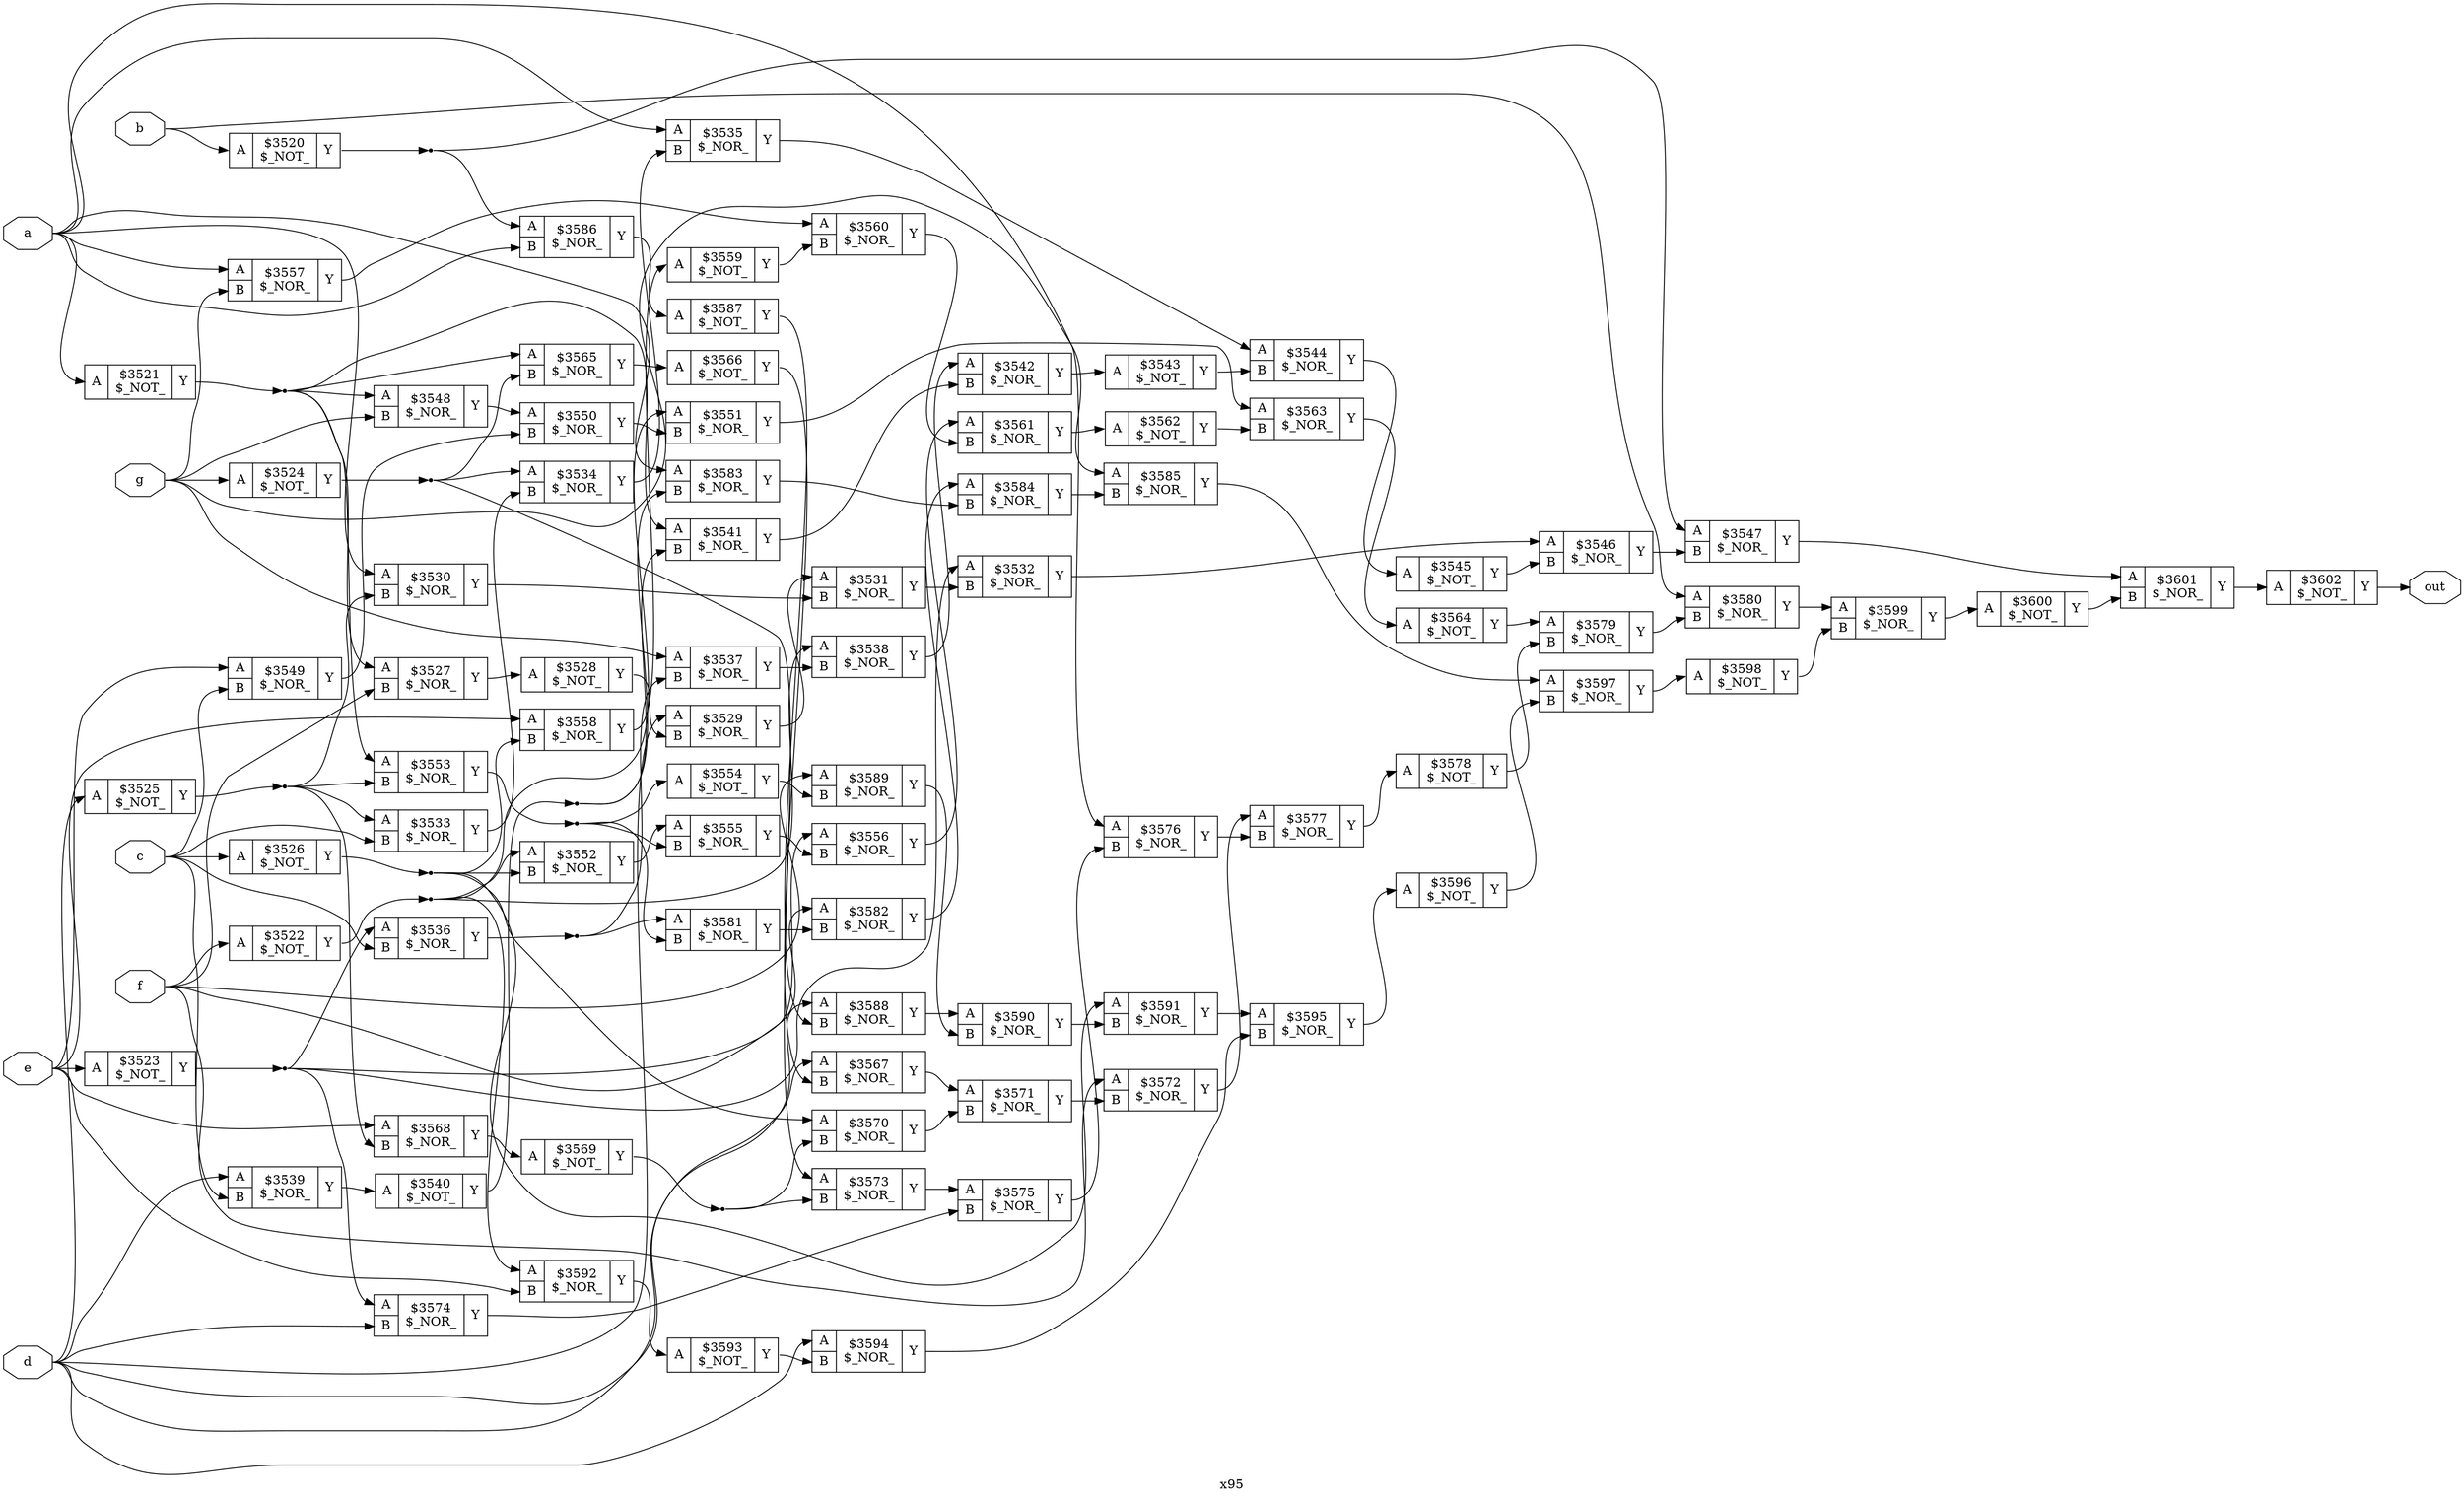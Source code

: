 digraph "x95" {
label="x95";
rankdir="LR";
remincross=true;
n83 [ shape=octagon, label="a", color="black", fontcolor="black" ];
n84 [ shape=octagon, label="b", color="black", fontcolor="black" ];
n85 [ shape=octagon, label="c", color="black", fontcolor="black" ];
n86 [ shape=octagon, label="d", color="black", fontcolor="black" ];
n87 [ shape=octagon, label="e", color="black", fontcolor="black" ];
n88 [ shape=octagon, label="f", color="black", fontcolor="black" ];
n89 [ shape=octagon, label="g", color="black", fontcolor="black" ];
n90 [ shape=octagon, label="out", color="black", fontcolor="black" ];
c93 [ shape=record, label="{{<p91> A}|$3520\n$_NOT_|{<p92> Y}}" ];
c94 [ shape=record, label="{{<p91> A}|$3521\n$_NOT_|{<p92> Y}}" ];
c95 [ shape=record, label="{{<p91> A}|$3522\n$_NOT_|{<p92> Y}}" ];
c96 [ shape=record, label="{{<p91> A}|$3523\n$_NOT_|{<p92> Y}}" ];
c97 [ shape=record, label="{{<p91> A}|$3524\n$_NOT_|{<p92> Y}}" ];
c98 [ shape=record, label="{{<p91> A}|$3525\n$_NOT_|{<p92> Y}}" ];
c99 [ shape=record, label="{{<p91> A}|$3526\n$_NOT_|{<p92> Y}}" ];
c101 [ shape=record, label="{{<p91> A|<p100> B}|$3527\n$_NOR_|{<p92> Y}}" ];
c102 [ shape=record, label="{{<p91> A}|$3528\n$_NOT_|{<p92> Y}}" ];
c103 [ shape=record, label="{{<p91> A|<p100> B}|$3529\n$_NOR_|{<p92> Y}}" ];
c104 [ shape=record, label="{{<p91> A|<p100> B}|$3530\n$_NOR_|{<p92> Y}}" ];
c105 [ shape=record, label="{{<p91> A|<p100> B}|$3531\n$_NOR_|{<p92> Y}}" ];
c106 [ shape=record, label="{{<p91> A|<p100> B}|$3532\n$_NOR_|{<p92> Y}}" ];
c107 [ shape=record, label="{{<p91> A|<p100> B}|$3533\n$_NOR_|{<p92> Y}}" ];
c108 [ shape=record, label="{{<p91> A|<p100> B}|$3534\n$_NOR_|{<p92> Y}}" ];
c109 [ shape=record, label="{{<p91> A|<p100> B}|$3535\n$_NOR_|{<p92> Y}}" ];
c110 [ shape=record, label="{{<p91> A|<p100> B}|$3536\n$_NOR_|{<p92> Y}}" ];
c111 [ shape=record, label="{{<p91> A|<p100> B}|$3537\n$_NOR_|{<p92> Y}}" ];
c112 [ shape=record, label="{{<p91> A|<p100> B}|$3538\n$_NOR_|{<p92> Y}}" ];
c113 [ shape=record, label="{{<p91> A|<p100> B}|$3539\n$_NOR_|{<p92> Y}}" ];
c114 [ shape=record, label="{{<p91> A}|$3540\n$_NOT_|{<p92> Y}}" ];
c115 [ shape=record, label="{{<p91> A|<p100> B}|$3541\n$_NOR_|{<p92> Y}}" ];
c116 [ shape=record, label="{{<p91> A|<p100> B}|$3542\n$_NOR_|{<p92> Y}}" ];
c117 [ shape=record, label="{{<p91> A}|$3543\n$_NOT_|{<p92> Y}}" ];
c118 [ shape=record, label="{{<p91> A|<p100> B}|$3544\n$_NOR_|{<p92> Y}}" ];
c119 [ shape=record, label="{{<p91> A}|$3545\n$_NOT_|{<p92> Y}}" ];
c120 [ shape=record, label="{{<p91> A|<p100> B}|$3546\n$_NOR_|{<p92> Y}}" ];
c121 [ shape=record, label="{{<p91> A|<p100> B}|$3547\n$_NOR_|{<p92> Y}}" ];
c122 [ shape=record, label="{{<p91> A|<p100> B}|$3548\n$_NOR_|{<p92> Y}}" ];
c123 [ shape=record, label="{{<p91> A|<p100> B}|$3549\n$_NOR_|{<p92> Y}}" ];
c124 [ shape=record, label="{{<p91> A|<p100> B}|$3550\n$_NOR_|{<p92> Y}}" ];
c125 [ shape=record, label="{{<p91> A|<p100> B}|$3551\n$_NOR_|{<p92> Y}}" ];
c126 [ shape=record, label="{{<p91> A|<p100> B}|$3552\n$_NOR_|{<p92> Y}}" ];
c127 [ shape=record, label="{{<p91> A|<p100> B}|$3553\n$_NOR_|{<p92> Y}}" ];
c128 [ shape=record, label="{{<p91> A}|$3554\n$_NOT_|{<p92> Y}}" ];
c129 [ shape=record, label="{{<p91> A|<p100> B}|$3555\n$_NOR_|{<p92> Y}}" ];
c130 [ shape=record, label="{{<p91> A|<p100> B}|$3556\n$_NOR_|{<p92> Y}}" ];
c131 [ shape=record, label="{{<p91> A|<p100> B}|$3557\n$_NOR_|{<p92> Y}}" ];
c132 [ shape=record, label="{{<p91> A|<p100> B}|$3558\n$_NOR_|{<p92> Y}}" ];
c133 [ shape=record, label="{{<p91> A}|$3559\n$_NOT_|{<p92> Y}}" ];
c134 [ shape=record, label="{{<p91> A|<p100> B}|$3560\n$_NOR_|{<p92> Y}}" ];
c135 [ shape=record, label="{{<p91> A|<p100> B}|$3561\n$_NOR_|{<p92> Y}}" ];
c136 [ shape=record, label="{{<p91> A}|$3562\n$_NOT_|{<p92> Y}}" ];
c137 [ shape=record, label="{{<p91> A|<p100> B}|$3563\n$_NOR_|{<p92> Y}}" ];
c138 [ shape=record, label="{{<p91> A}|$3564\n$_NOT_|{<p92> Y}}" ];
c139 [ shape=record, label="{{<p91> A|<p100> B}|$3565\n$_NOR_|{<p92> Y}}" ];
c140 [ shape=record, label="{{<p91> A}|$3566\n$_NOT_|{<p92> Y}}" ];
c141 [ shape=record, label="{{<p91> A|<p100> B}|$3567\n$_NOR_|{<p92> Y}}" ];
c142 [ shape=record, label="{{<p91> A|<p100> B}|$3568\n$_NOR_|{<p92> Y}}" ];
c143 [ shape=record, label="{{<p91> A}|$3569\n$_NOT_|{<p92> Y}}" ];
c144 [ shape=record, label="{{<p91> A|<p100> B}|$3570\n$_NOR_|{<p92> Y}}" ];
c145 [ shape=record, label="{{<p91> A|<p100> B}|$3571\n$_NOR_|{<p92> Y}}" ];
c146 [ shape=record, label="{{<p91> A|<p100> B}|$3572\n$_NOR_|{<p92> Y}}" ];
c147 [ shape=record, label="{{<p91> A|<p100> B}|$3573\n$_NOR_|{<p92> Y}}" ];
c148 [ shape=record, label="{{<p91> A|<p100> B}|$3574\n$_NOR_|{<p92> Y}}" ];
c149 [ shape=record, label="{{<p91> A|<p100> B}|$3575\n$_NOR_|{<p92> Y}}" ];
c150 [ shape=record, label="{{<p91> A|<p100> B}|$3576\n$_NOR_|{<p92> Y}}" ];
c151 [ shape=record, label="{{<p91> A|<p100> B}|$3577\n$_NOR_|{<p92> Y}}" ];
c152 [ shape=record, label="{{<p91> A}|$3578\n$_NOT_|{<p92> Y}}" ];
c153 [ shape=record, label="{{<p91> A|<p100> B}|$3579\n$_NOR_|{<p92> Y}}" ];
c154 [ shape=record, label="{{<p91> A|<p100> B}|$3580\n$_NOR_|{<p92> Y}}" ];
c155 [ shape=record, label="{{<p91> A|<p100> B}|$3581\n$_NOR_|{<p92> Y}}" ];
c156 [ shape=record, label="{{<p91> A|<p100> B}|$3582\n$_NOR_|{<p92> Y}}" ];
c157 [ shape=record, label="{{<p91> A|<p100> B}|$3583\n$_NOR_|{<p92> Y}}" ];
c158 [ shape=record, label="{{<p91> A|<p100> B}|$3584\n$_NOR_|{<p92> Y}}" ];
c159 [ shape=record, label="{{<p91> A|<p100> B}|$3585\n$_NOR_|{<p92> Y}}" ];
c160 [ shape=record, label="{{<p91> A|<p100> B}|$3586\n$_NOR_|{<p92> Y}}" ];
c161 [ shape=record, label="{{<p91> A}|$3587\n$_NOT_|{<p92> Y}}" ];
c162 [ shape=record, label="{{<p91> A|<p100> B}|$3588\n$_NOR_|{<p92> Y}}" ];
c163 [ shape=record, label="{{<p91> A|<p100> B}|$3589\n$_NOR_|{<p92> Y}}" ];
c164 [ shape=record, label="{{<p91> A|<p100> B}|$3590\n$_NOR_|{<p92> Y}}" ];
c165 [ shape=record, label="{{<p91> A|<p100> B}|$3591\n$_NOR_|{<p92> Y}}" ];
c166 [ shape=record, label="{{<p91> A|<p100> B}|$3592\n$_NOR_|{<p92> Y}}" ];
c167 [ shape=record, label="{{<p91> A}|$3593\n$_NOT_|{<p92> Y}}" ];
c168 [ shape=record, label="{{<p91> A|<p100> B}|$3594\n$_NOR_|{<p92> Y}}" ];
c169 [ shape=record, label="{{<p91> A|<p100> B}|$3595\n$_NOR_|{<p92> Y}}" ];
c170 [ shape=record, label="{{<p91> A}|$3596\n$_NOT_|{<p92> Y}}" ];
c171 [ shape=record, label="{{<p91> A|<p100> B}|$3597\n$_NOR_|{<p92> Y}}" ];
c172 [ shape=record, label="{{<p91> A}|$3598\n$_NOT_|{<p92> Y}}" ];
c173 [ shape=record, label="{{<p91> A|<p100> B}|$3599\n$_NOR_|{<p92> Y}}" ];
c174 [ shape=record, label="{{<p91> A}|$3600\n$_NOT_|{<p92> Y}}" ];
c175 [ shape=record, label="{{<p91> A|<p100> B}|$3601\n$_NOR_|{<p92> Y}}" ];
c176 [ shape=record, label="{{<p91> A}|$3602\n$_NOT_|{<p92> Y}}" ];
n1 [ shape=point ];
c94:p92:e -> n1:w [color="black", label=""];
n1:e -> c101:p91:w [color="black", label=""];
n1:e -> c115:p91:w [color="black", label=""];
n1:e -> c122:p91:w [color="black", label=""];
n1:e -> c127:p91:w [color="black", label=""];
n1:e -> c139:p91:w [color="black", label=""];
c104:p92:e -> c105:p100:w [color="black", label=""];
c105:p92:e -> c106:p100:w [color="black", label=""];
c106:p92:e -> c120:p91:w [color="black", label=""];
c107:p92:e -> c108:p100:w [color="black", label=""];
c108:p92:e -> c109:p100:w [color="black", label=""];
c109:p92:e -> c118:p91:w [color="black", label=""];
n16 [ shape=point ];
c110:p92:e -> n16:w [color="black", label=""];
n16:e -> c111:p100:w [color="black", label=""];
n16:e -> c155:p91:w [color="black", label=""];
c111:p92:e -> c112:p100:w [color="black", label=""];
c112:p92:e -> c116:p91:w [color="black", label=""];
c113:p92:e -> c114:p91:w [color="black", label=""];
n2 [ shape=point ];
c95:p92:e -> n2:w [color="black", label=""];
n2:e -> c112:p91:w [color="black", label=""];
n2:e -> c125:p91:w [color="black", label=""];
n2:e -> c126:p91:w [color="black", label=""];
n2:e -> c166:p91:w [color="black", label=""];
n20 [ shape=point ];
c114:p92:e -> n20:w [color="black", label=""];
n20:e -> c115:p100:w [color="black", label=""];
n20:e -> c157:p100:w [color="black", label=""];
c115:p92:e -> c116:p100:w [color="black", label=""];
c116:p92:e -> c117:p91:w [color="black", label=""];
c117:p92:e -> c118:p100:w [color="black", label=""];
c118:p92:e -> c119:p91:w [color="black", label=""];
c119:p92:e -> c120:p100:w [color="black", label=""];
c120:p92:e -> c121:p100:w [color="black", label=""];
c121:p92:e -> c175:p91:w [color="black", label=""];
c122:p92:e -> c124:p91:w [color="black", label=""];
c123:p92:e -> c124:p100:w [color="black", label=""];
n3 [ shape=point ];
c96:p92:e -> n3:w [color="black", label=""];
n3:e -> c106:p91:w [color="black", label=""];
n3:e -> c110:p91:w [color="black", label=""];
n3:e -> c130:p91:w [color="black", label=""];
n3:e -> c148:p91:w [color="black", label=""];
c124:p92:e -> c125:p100:w [color="black", label=""];
c125:p92:e -> c137:p91:w [color="black", label=""];
c126:p92:e -> c129:p91:w [color="black", label=""];
n33 [ shape=point ];
c127:p92:e -> n33:w [color="black", label=""];
n33:e -> c128:p91:w [color="black", label=""];
n33:e -> c129:p100:w [color="black", label=""];
n33:e -> c155:p100:w [color="black", label=""];
c128:p92:e -> c163:p100:w [color="black", label=""];
c129:p92:e -> c130:p100:w [color="black", label=""];
c130:p92:e -> c135:p91:w [color="black", label=""];
c131:p92:e -> c134:p91:w [color="black", label=""];
c132:p92:e -> c133:p91:w [color="black", label=""];
c133:p92:e -> c134:p100:w [color="black", label=""];
n4 [ shape=point ];
c97:p92:e -> n4:w [color="black", label=""];
n4:e -> c108:p91:w [color="black", label=""];
n4:e -> c139:p100:w [color="black", label=""];
n4:e -> c147:p91:w [color="black", label=""];
c134:p92:e -> c135:p100:w [color="black", label=""];
c135:p92:e -> c136:p91:w [color="black", label=""];
c136:p92:e -> c137:p100:w [color="black", label=""];
c137:p92:e -> c138:p91:w [color="black", label=""];
c138:p92:e -> c153:p91:w [color="black", label=""];
c139:p92:e -> c140:p91:w [color="black", label=""];
c140:p92:e -> c141:p100:w [color="black", label=""];
c141:p92:e -> c145:p91:w [color="black", label=""];
c142:p92:e -> c143:p91:w [color="black", label=""];
n49 [ shape=point ];
c143:p92:e -> n49:w [color="black", label=""];
n49:e -> c144:p100:w [color="black", label=""];
n49:e -> c147:p100:w [color="black", label=""];
n5 [ shape=point ];
c98:p92:e -> n5:w [color="black", label=""];
n5:e -> c104:p100:w [color="black", label=""];
n5:e -> c107:p91:w [color="black", label=""];
n5:e -> c127:p100:w [color="black", label=""];
n5:e -> c142:p100:w [color="black", label=""];
c144:p92:e -> c145:p100:w [color="black", label=""];
c145:p92:e -> c146:p100:w [color="black", label=""];
c146:p92:e -> c151:p91:w [color="black", label=""];
c147:p92:e -> c149:p91:w [color="black", label=""];
c148:p92:e -> c149:p100:w [color="black", label=""];
c149:p92:e -> c150:p100:w [color="black", label=""];
c150:p92:e -> c151:p100:w [color="black", label=""];
c151:p92:e -> c152:p91:w [color="black", label=""];
c152:p92:e -> c153:p100:w [color="black", label=""];
c153:p92:e -> c154:p100:w [color="black", label=""];
n6 [ shape=point ];
c99:p92:e -> n6:w [color="black", label=""];
n6:e -> c126:p100:w [color="black", label=""];
n6:e -> c132:p100:w [color="black", label=""];
n6:e -> c144:p91:w [color="black", label=""];
n6:e -> c165:p91:w [color="black", label=""];
c154:p92:e -> c173:p91:w [color="black", label=""];
c155:p92:e -> c156:p100:w [color="black", label=""];
c156:p92:e -> c158:p91:w [color="black", label=""];
c157:p92:e -> c158:p100:w [color="black", label=""];
c158:p92:e -> c159:p100:w [color="black", label=""];
c159:p92:e -> c171:p91:w [color="black", label=""];
c160:p92:e -> c161:p91:w [color="black", label=""];
c161:p92:e -> c162:p100:w [color="black", label=""];
c162:p92:e -> c164:p91:w [color="black", label=""];
c163:p92:e -> c164:p100:w [color="black", label=""];
c101:p92:e -> c102:p91:w [color="black", label=""];
c164:p92:e -> c165:p100:w [color="black", label=""];
c165:p92:e -> c169:p91:w [color="black", label=""];
c166:p92:e -> c167:p91:w [color="black", label=""];
c167:p92:e -> c168:p100:w [color="black", label=""];
c168:p92:e -> c169:p100:w [color="black", label=""];
c169:p92:e -> c170:p91:w [color="black", label=""];
c170:p92:e -> c171:p100:w [color="black", label=""];
c171:p92:e -> c172:p91:w [color="black", label=""];
c172:p92:e -> c173:p100:w [color="black", label=""];
c173:p92:e -> c174:p91:w [color="black", label=""];
c102:p92:e -> c103:p100:w [color="black", label=""];
c174:p92:e -> c175:p100:w [color="black", label=""];
c175:p92:e -> c176:p91:w [color="black", label=""];
n82 [ shape=point ];
c93:p92:e -> n82:w [color="black", label=""];
n82:e -> c121:p91:w [color="black", label=""];
n82:e -> c160:p91:w [color="black", label=""];
n83:e -> c104:p91:w [color="black", label=""];
n83:e -> c109:p91:w [color="black", label=""];
n83:e -> c131:p91:w [color="black", label=""];
n83:e -> c150:p91:w [color="black", label=""];
n83:e -> c157:p91:w [color="black", label=""];
n83:e -> c160:p100:w [color="black", label=""];
n83:e -> c94:p91:w [color="black", label=""];
n84:e -> c154:p91:w [color="black", label=""];
n84:e -> c93:p91:w [color="black", label=""];
n85:e -> c107:p100:w [color="black", label=""];
n85:e -> c110:p100:w [color="black", label=""];
n85:e -> c113:p100:w [color="black", label=""];
n85:e -> c123:p100:w [color="black", label=""];
n85:e -> c99:p91:w [color="black", label=""];
n86:e -> c103:p91:w [color="black", label=""];
n86:e -> c113:p91:w [color="black", label=""];
n86:e -> c141:p91:w [color="black", label=""];
n86:e -> c148:p100:w [color="black", label=""];
n86:e -> c162:p91:w [color="black", label=""];
n86:e -> c168:p91:w [color="black", label=""];
n86:e -> c98:p91:w [color="black", label=""];
n87:e -> c123:p91:w [color="black", label=""];
n87:e -> c132:p91:w [color="black", label=""];
n87:e -> c142:p91:w [color="black", label=""];
n87:e -> c166:p100:w [color="black", label=""];
n87:e -> c96:p91:w [color="black", label=""];
n88:e -> c101:p100:w [color="black", label=""];
n88:e -> c146:p91:w [color="black", label=""];
n88:e -> c156:p91:w [color="black", label=""];
n88:e -> c163:p91:w [color="black", label=""];
n88:e -> c95:p91:w [color="black", label=""];
n89:e -> c111:p91:w [color="black", label=""];
n89:e -> c122:p100:w [color="black", label=""];
n89:e -> c131:p100:w [color="black", label=""];
n89:e -> c159:p91:w [color="black", label=""];
n89:e -> c97:p91:w [color="black", label=""];
c103:p92:e -> c105:p91:w [color="black", label=""];
c176:p92:e -> n90:w [color="black", label=""];
}
